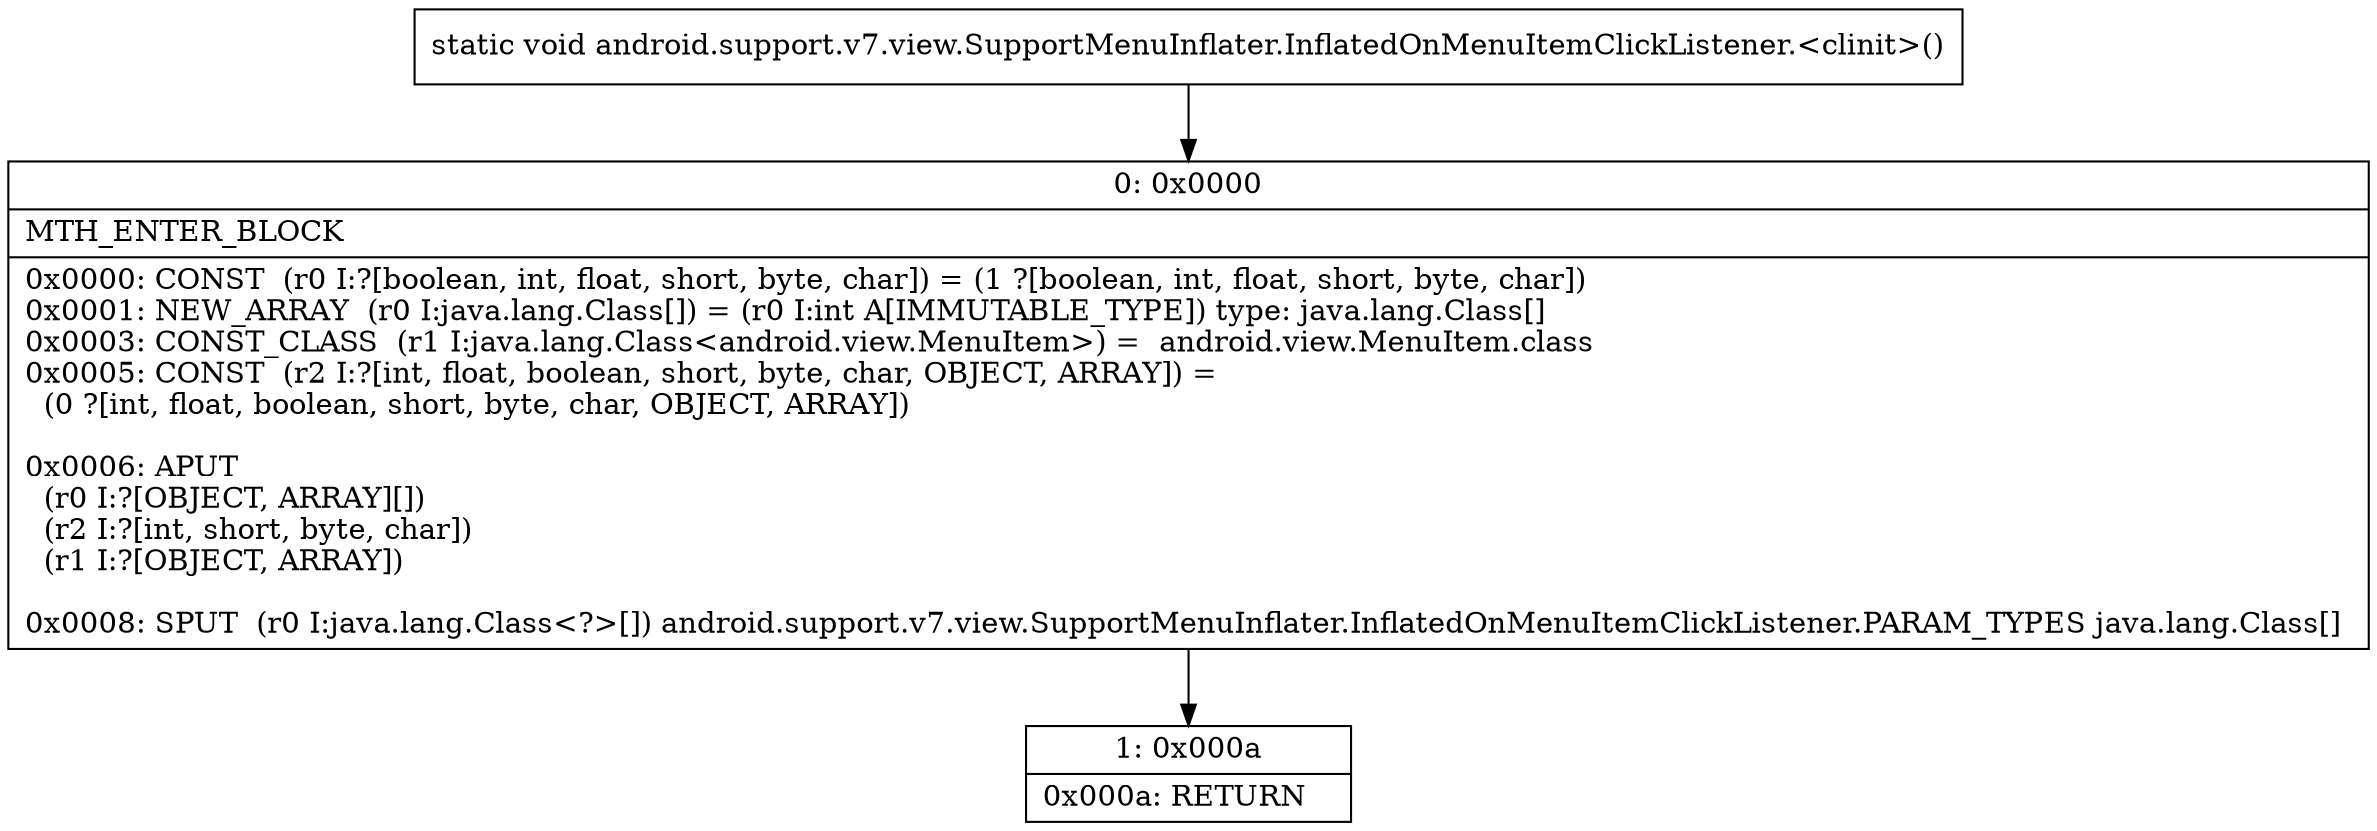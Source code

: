 digraph "CFG forandroid.support.v7.view.SupportMenuInflater.InflatedOnMenuItemClickListener.\<clinit\>()V" {
Node_0 [shape=record,label="{0\:\ 0x0000|MTH_ENTER_BLOCK\l|0x0000: CONST  (r0 I:?[boolean, int, float, short, byte, char]) = (1 ?[boolean, int, float, short, byte, char]) \l0x0001: NEW_ARRAY  (r0 I:java.lang.Class[]) = (r0 I:int A[IMMUTABLE_TYPE]) type: java.lang.Class[] \l0x0003: CONST_CLASS  (r1 I:java.lang.Class\<android.view.MenuItem\>) =  android.view.MenuItem.class \l0x0005: CONST  (r2 I:?[int, float, boolean, short, byte, char, OBJECT, ARRAY]) = \l  (0 ?[int, float, boolean, short, byte, char, OBJECT, ARRAY])\l \l0x0006: APUT  \l  (r0 I:?[OBJECT, ARRAY][])\l  (r2 I:?[int, short, byte, char])\l  (r1 I:?[OBJECT, ARRAY])\l \l0x0008: SPUT  (r0 I:java.lang.Class\<?\>[]) android.support.v7.view.SupportMenuInflater.InflatedOnMenuItemClickListener.PARAM_TYPES java.lang.Class[] \l}"];
Node_1 [shape=record,label="{1\:\ 0x000a|0x000a: RETURN   \l}"];
MethodNode[shape=record,label="{static void android.support.v7.view.SupportMenuInflater.InflatedOnMenuItemClickListener.\<clinit\>() }"];
MethodNode -> Node_0;
Node_0 -> Node_1;
}

